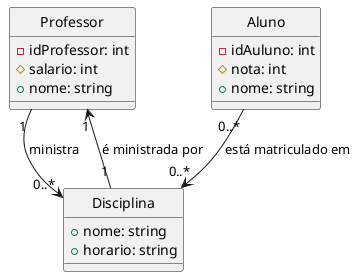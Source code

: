 @startuml Aulas, professores e alunos
hide circle
top to bottom direction

Professor "1" --> "0..*" Disciplina : ministra
Disciplina "1" --> "1" Professor : é ministrada por
Aluno "0..*" --> "0..*" Disciplina : está matriculado em

class Professor {
    - idProfessor: int
    # salario: int
    + nome: string
}

class Aluno {
    - idAuluno: int
    # nota: int
    + nome: string
}

class Disciplina {
    + nome: string
    + horario: string
}

@enduml